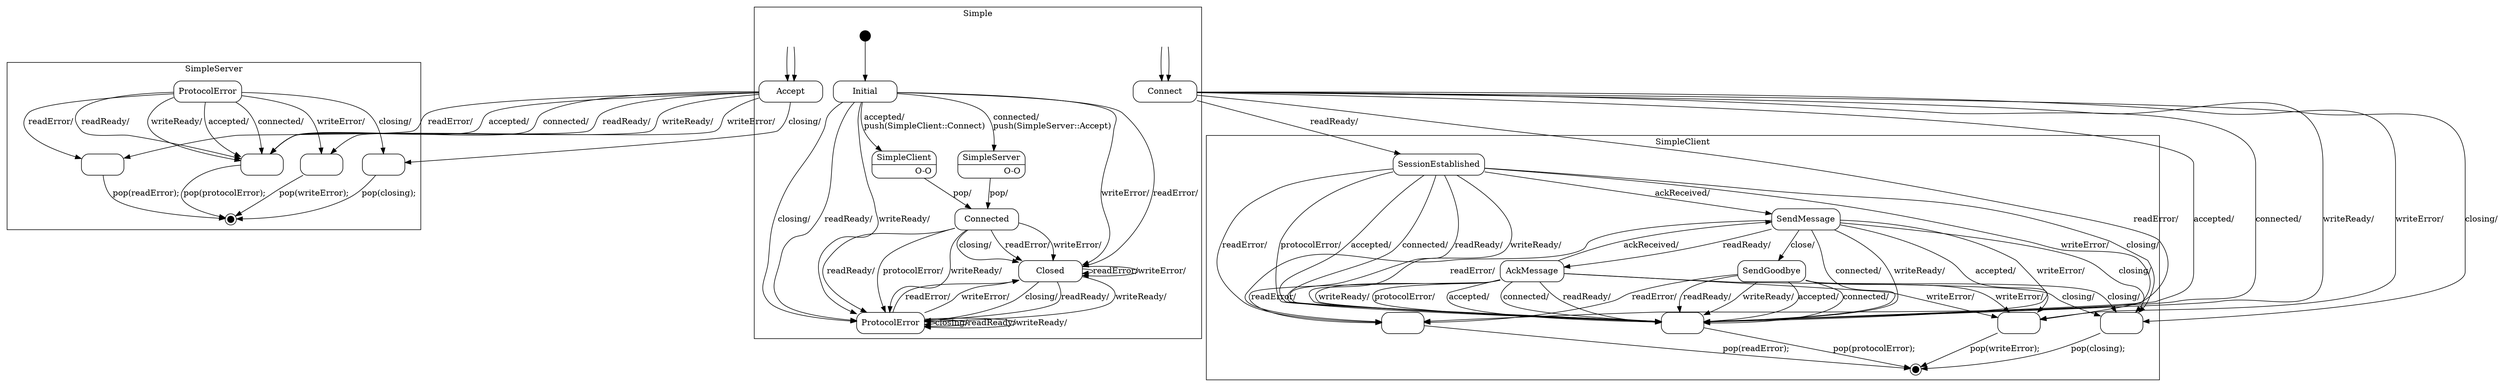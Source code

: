 digraph SimpleProtocol {

    node
        [shape=Mrecord width=1.5];

    subgraph cluster_Simple {

        label="Simple";

        //
        // States (Nodes)
        //

        "Simple::Initial"
            [label="{Initial}"];

        "Simple::Connected"
            [label="{Connected}"];

        "Simple::Closed"
            [label="{Closed}"];

        "Simple::ProtocolError"
            [label="{ProtocolError}"];

        "Simple::Connected::SimpleClient"
            [label="{SimpleClient|O-O\r}"]

        "Simple::Connected::SimpleServer"
            [label="{SimpleServer|O-O\r}"]

        "%start"
            [label="" shape=circle style=filled fillcolor=black width=0.25];

        "push(SimpleServer::Accept)"
            [label="" shape=plaintext];

        "push(SimpleClient::Connect)"
            [label="" shape=plaintext];

        //
        // Transitions (Edges)
        //

        "Simple::Initial" -> "Simple::Connected::SimpleClient"
            [label="accepted/\lpush(SimpleClient::Connect)\l"];

        "Simple::Initial" -> "Simple::Connected::SimpleServer"
            [label="connected/\lpush(SimpleServer::Accept)\l"];

        "Simple::Initial" -> "Simple::ProtocolError"
            [label="closing/\l"];

        "Simple::Initial" -> "Simple::Closed"
            [label="readError/\l"];

        "Simple::Initial" -> "Simple::Closed"
            [label="writeError/\l"];

        "Simple::Initial" -> "Simple::ProtocolError"
            [label="readReady/\l"];

        "Simple::Initial" -> "Simple::ProtocolError"
            [label="writeReady/\l"];

        "Simple::Connected" -> "Simple::ProtocolError"
            [label="protocolError/\l"];

        "Simple::Connected" -> "Simple::Closed"
            [label="closing/\l"];

        "Simple::Connected" -> "Simple::Closed"
            [label="readError/\l"];

        "Simple::Connected" -> "Simple::Closed"
            [label="writeError/\l"];

        "Simple::Connected" -> "Simple::ProtocolError"
            [label="readReady/\l"];

        "Simple::Connected" -> "Simple::ProtocolError"
            [label="writeReady/\l"];

        "Simple::Closed" -> "Simple::ProtocolError"
            [label="closing/\l"];

        "Simple::Closed" -> "Simple::Closed"
            [label="readError/\l"];

        "Simple::Closed" -> "Simple::Closed"
            [label="writeError/\l"];

        "Simple::Closed" -> "Simple::ProtocolError"
            [label="readReady/\l"];

        "Simple::Closed" -> "Simple::ProtocolError"
            [label="writeReady/\l"];

        "Simple::ProtocolError" -> "Simple::ProtocolError"
            [label="closing/\l"];

        "Simple::ProtocolError" -> "Simple::Closed"
            [label="readError/\l"];

        "Simple::ProtocolError" -> "Simple::Closed"
            [label="writeError/\l"];

        "Simple::ProtocolError" -> "Simple::ProtocolError"
            [label="readReady/\l"];

        "Simple::ProtocolError" -> "Simple::ProtocolError"
            [label="writeReady/\l"];

        "Simple::Connected::SimpleClient" -> "Simple::Connected"
            [label="pop/"]

        "Simple::Connected::SimpleServer" -> "Simple::Connected"
            [label="pop/"]

        "%start" -> "Simple::Initial"

        "push(SimpleServer::Accept)" -> "SimpleServer::Accept"
            [arrowtail=odot];

        "push(SimpleClient::Connect)" -> "SimpleClient::Connect"
            [arrowtail=odot];
    }

    subgraph cluster_SimpleClient {

        label="SimpleClient";

        //
        // States (Nodes)
        //

        "SimpleClient::Connect"
            [label="{Connect}"];

        "SimpleClient::SessionEstablished"
            [label="{SessionEstablished}"];

        "SimpleClient::SendMessage"
            [label="{SendMessage}"];

        "SimpleClient::SendGoodbye"
            [label="{SendGoodbye}"];

        "SimpleClient::AckMessage"
            [label="{AckMessage}"];

        "SimpleClient::pop(readError)"
            [label="" width=1]

        "SimpleClient::pop(protocolError)"
            [label="" width=1]

        "SimpleClient::pop(writeError)"
            [label="" width=1]

        "SimpleClient::pop(closing)"
            [label="" width=1]

        "SimpleClient::%end"
            [label="" shape=doublecircle style=filled fillcolor=black width=0.15];

        "push(SimpleClient::Connect)"
            [label="" shape=plaintext];

        //
        // Transitions (Edges)
        //

        "SimpleClient::Connect" -> "SimpleClient::SessionEstablished"
            [label="readReady/\l"];

        "SimpleClient::Connect" -> "SimpleClient::pop(protocolError)"
            [label="accepted/\l"];

        "SimpleClient::Connect" -> "SimpleClient::pop(closing)"
            [label="closing/\l"];

        "SimpleClient::Connect" -> "SimpleClient::pop(protocolError)"
            [label="connected/\l"];

        "SimpleClient::Connect" -> "SimpleClient::pop(readError)"
            [label="readError/\l"];

        "SimpleClient::Connect" -> "SimpleClient::pop(writeError)"
            [label="writeError/\l"];

        "SimpleClient::Connect" -> "SimpleClient::pop(protocolError)"
            [label="writeReady/\l"];

        "SimpleClient::SessionEstablished" -> "SimpleClient::SendMessage"
            [label="ackReceived/\l"];

        "SimpleClient::SessionEstablished" -> "SimpleClient::pop(protocolError)"
            [label="protocolError/\l"];

        "SimpleClient::SessionEstablished" -> "SimpleClient::pop(protocolError)"
            [label="accepted/\l"];

        "SimpleClient::SessionEstablished" -> "SimpleClient::pop(closing)"
            [label="closing/\l"];

        "SimpleClient::SessionEstablished" -> "SimpleClient::pop(protocolError)"
            [label="connected/\l"];

        "SimpleClient::SessionEstablished" -> "SimpleClient::pop(readError)"
            [label="readError/\l"];

        "SimpleClient::SessionEstablished" -> "SimpleClient::pop(writeError)"
            [label="writeError/\l"];

        "SimpleClient::SessionEstablished" -> "SimpleClient::pop(protocolError)"
            [label="readReady/\l"];

        "SimpleClient::SessionEstablished" -> "SimpleClient::pop(protocolError)"
            [label="writeReady/\l"];

        "SimpleClient::SendMessage" -> "SimpleClient::AckMessage"
            [label="readReady/\l"];

        "SimpleClient::SendMessage" -> "SimpleClient::SendGoodbye"
            [label="close/\l"];

        "SimpleClient::SendMessage" -> "SimpleClient::pop(protocolError)"
            [label="accepted/\l"];

        "SimpleClient::SendMessage" -> "SimpleClient::pop(closing)"
            [label="closing/\l"];

        "SimpleClient::SendMessage" -> "SimpleClient::pop(protocolError)"
            [label="connected/\l"];

        "SimpleClient::SendMessage" -> "SimpleClient::pop(readError)"
            [label="readError/\l"];

        "SimpleClient::SendMessage" -> "SimpleClient::pop(writeError)"
            [label="writeError/\l"];

        "SimpleClient::SendMessage" -> "SimpleClient::pop(protocolError)"
            [label="writeReady/\l"];

        "SimpleClient::SendGoodbye" -> "SimpleClient::pop(closing)"
            [label="closing/\l"];

        "SimpleClient::SendGoodbye" -> "SimpleClient::pop(protocolError)"
            [label="accepted/\l"];

        "SimpleClient::SendGoodbye" -> "SimpleClient::pop(protocolError)"
            [label="connected/\l"];

        "SimpleClient::SendGoodbye" -> "SimpleClient::pop(readError)"
            [label="readError/\l"];

        "SimpleClient::SendGoodbye" -> "SimpleClient::pop(writeError)"
            [label="writeError/\l"];

        "SimpleClient::SendGoodbye" -> "SimpleClient::pop(protocolError)"
            [label="readReady/\l"];

        "SimpleClient::SendGoodbye" -> "SimpleClient::pop(protocolError)"
            [label="writeReady/\l"];

        "SimpleClient::AckMessage" -> "SimpleClient::SendMessage"
            [label="ackReceived/\l"];

        "SimpleClient::AckMessage" -> "SimpleClient::pop(protocolError)"
            [label="protocolError/\l"];

        "SimpleClient::AckMessage" -> "SimpleClient::pop(protocolError)"
            [label="accepted/\l"];

        "SimpleClient::AckMessage" -> "SimpleClient::pop(closing)"
            [label="closing/\l"];

        "SimpleClient::AckMessage" -> "SimpleClient::pop(protocolError)"
            [label="connected/\l"];

        "SimpleClient::AckMessage" -> "SimpleClient::pop(readError)"
            [label="readError/\l"];

        "SimpleClient::AckMessage" -> "SimpleClient::pop(writeError)"
            [label="writeError/\l"];

        "SimpleClient::AckMessage" -> "SimpleClient::pop(protocolError)"
            [label="readReady/\l"];

        "SimpleClient::AckMessage" -> "SimpleClient::pop(protocolError)"
            [label="writeReady/\l"];

        "SimpleClient::pop(readError)" -> "SimpleClient::%end"
            [label="pop(readError);\l"];

        "SimpleClient::pop(protocolError)" -> "SimpleClient::%end"
            [label="pop(protocolError);\l"];

        "SimpleClient::pop(writeError)" -> "SimpleClient::%end"
            [label="pop(writeError);\l"];

        "SimpleClient::pop(closing)" -> "SimpleClient::%end"
            [label="pop(closing);\l"];

        "push(SimpleClient::Connect)" -> "SimpleClient::Connect"
            [arrowtail=odot];
    }

    subgraph cluster_SimpleServer {

        label="SimpleServer";

        //
        // States (Nodes)
        //

        "SimpleServer::Accept"
            [label="{Accept}"];

        "SimpleServer::ProtocolError"
            [label="{ProtocolError}"];

        "SimpleServer::pop(readError)"
            [label="" width=1]

        "SimpleServer::pop(protocolError)"
            [label="" width=1]

        "SimpleServer::pop(writeError)"
            [label="" width=1]

        "SimpleServer::pop(closing)"
            [label="" width=1]

        "SimpleServer::%end"
            [label="" shape=doublecircle style=filled fillcolor=black width=0.15];

        "push(SimpleServer::Accept)"
            [label="" shape=plaintext];

        //
        // Transitions (Edges)
        //

        "SimpleServer::Accept" -> "SimpleServer::pop(protocolError)"
            [label="accepted/\l"];

        "SimpleServer::Accept" -> "SimpleServer::pop(closing)"
            [label="closing/\l"];

        "SimpleServer::Accept" -> "SimpleServer::pop(protocolError)"
            [label="connected/\l"];

        "SimpleServer::Accept" -> "SimpleServer::pop(readError)"
            [label="readError/\l"];

        "SimpleServer::Accept" -> "SimpleServer::pop(writeError)"
            [label="writeError/\l"];

        "SimpleServer::Accept" -> "SimpleServer::pop(protocolError)"
            [label="readReady/\l"];

        "SimpleServer::Accept" -> "SimpleServer::pop(protocolError)"
            [label="writeReady/\l"];

        "SimpleServer::ProtocolError" -> "SimpleServer::pop(protocolError)"
            [label="accepted/\l"];

        "SimpleServer::ProtocolError" -> "SimpleServer::pop(closing)"
            [label="closing/\l"];

        "SimpleServer::ProtocolError" -> "SimpleServer::pop(protocolError)"
            [label="connected/\l"];

        "SimpleServer::ProtocolError" -> "SimpleServer::pop(readError)"
            [label="readError/\l"];

        "SimpleServer::ProtocolError" -> "SimpleServer::pop(writeError)"
            [label="writeError/\l"];

        "SimpleServer::ProtocolError" -> "SimpleServer::pop(protocolError)"
            [label="readReady/\l"];

        "SimpleServer::ProtocolError" -> "SimpleServer::pop(protocolError)"
            [label="writeReady/\l"];

        "SimpleServer::pop(readError)" -> "SimpleServer::%end"
            [label="pop(readError);\l"];

        "SimpleServer::pop(protocolError)" -> "SimpleServer::%end"
            [label="pop(protocolError);\l"];

        "SimpleServer::pop(writeError)" -> "SimpleServer::%end"
            [label="pop(writeError);\l"];

        "SimpleServer::pop(closing)" -> "SimpleServer::%end"
            [label="pop(closing);\l"];

        "push(SimpleServer::Accept)" -> "SimpleServer::Accept"
            [arrowtail=odot];
    }

}
